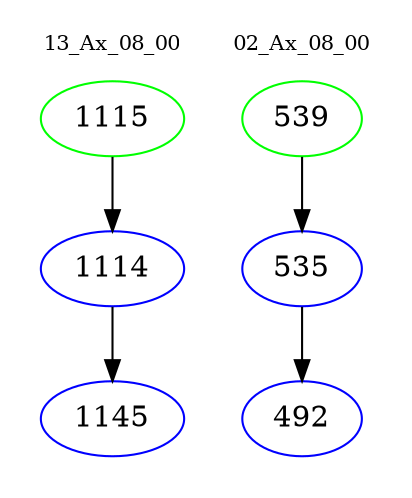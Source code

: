 digraph{
subgraph cluster_0 {
color = white
label = "13_Ax_08_00";
fontsize=10;
T0_1115 [label="1115", color="green"]
T0_1115 -> T0_1114 [color="black"]
T0_1114 [label="1114", color="blue"]
T0_1114 -> T0_1145 [color="black"]
T0_1145 [label="1145", color="blue"]
}
subgraph cluster_1 {
color = white
label = "02_Ax_08_00";
fontsize=10;
T1_539 [label="539", color="green"]
T1_539 -> T1_535 [color="black"]
T1_535 [label="535", color="blue"]
T1_535 -> T1_492 [color="black"]
T1_492 [label="492", color="blue"]
}
}
